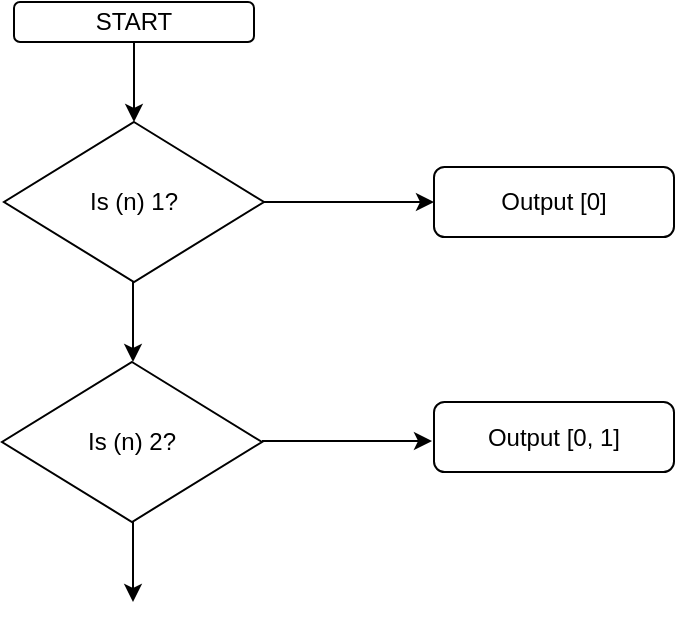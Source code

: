 <mxfile version="20.0.4" type="github">
  <diagram id="A4x4So6n8ypUI23LAxUZ" name="Page-1">
    <mxGraphModel dx="946" dy="551" grid="1" gridSize="5" guides="1" tooltips="1" connect="1" arrows="1" fold="1" page="1" pageScale="1" pageWidth="850" pageHeight="1100" math="0" shadow="0">
      <root>
        <mxCell id="0" />
        <mxCell id="1" parent="0" />
        <mxCell id="GXjRIO4qudoPdrXyxK8p-1" value="START" style="rounded=1;whiteSpace=wrap;html=1;" vertex="1" parent="1">
          <mxGeometry x="200" y="60" width="120" height="20" as="geometry" />
        </mxCell>
        <mxCell id="GXjRIO4qudoPdrXyxK8p-2" value="" style="endArrow=classic;html=1;rounded=0;exitX=0.5;exitY=1;exitDx=0;exitDy=0;" edge="1" parent="1" source="GXjRIO4qudoPdrXyxK8p-1">
          <mxGeometry width="50" height="50" relative="1" as="geometry">
            <mxPoint x="400" y="315" as="sourcePoint" />
            <mxPoint x="260" y="120" as="targetPoint" />
          </mxGeometry>
        </mxCell>
        <mxCell id="GXjRIO4qudoPdrXyxK8p-3" value="Is (n) 1?" style="rhombus;whiteSpace=wrap;html=1;" vertex="1" parent="1">
          <mxGeometry x="195" y="120" width="130" height="80" as="geometry" />
        </mxCell>
        <mxCell id="GXjRIO4qudoPdrXyxK8p-4" value="" style="endArrow=classic;html=1;rounded=0;exitX=0.5;exitY=1;exitDx=0;exitDy=0;" edge="1" parent="1">
          <mxGeometry width="50" height="50" relative="1" as="geometry">
            <mxPoint x="259.5" y="200" as="sourcePoint" />
            <mxPoint x="259.5" y="240" as="targetPoint" />
          </mxGeometry>
        </mxCell>
        <mxCell id="GXjRIO4qudoPdrXyxK8p-5" value="Is (n) 2?" style="rhombus;whiteSpace=wrap;html=1;" vertex="1" parent="1">
          <mxGeometry x="194" y="240" width="130" height="80" as="geometry" />
        </mxCell>
        <mxCell id="GXjRIO4qudoPdrXyxK8p-6" value="" style="endArrow=classic;html=1;rounded=0;exitX=0.5;exitY=1;exitDx=0;exitDy=0;" edge="1" parent="1">
          <mxGeometry width="50" height="50" relative="1" as="geometry">
            <mxPoint x="259.5" y="320" as="sourcePoint" />
            <mxPoint x="259.5" y="360" as="targetPoint" />
          </mxGeometry>
        </mxCell>
        <mxCell id="GXjRIO4qudoPdrXyxK8p-7" value="" style="endArrow=classic;html=1;rounded=0;exitX=0.5;exitY=1;exitDx=0;exitDy=0;" edge="1" parent="1">
          <mxGeometry width="50" height="50" relative="1" as="geometry">
            <mxPoint x="325" y="160" as="sourcePoint" />
            <mxPoint x="410" y="160" as="targetPoint" />
          </mxGeometry>
        </mxCell>
        <mxCell id="GXjRIO4qudoPdrXyxK8p-8" value="" style="endArrow=classic;html=1;rounded=0;exitX=0.5;exitY=1;exitDx=0;exitDy=0;" edge="1" parent="1">
          <mxGeometry width="50" height="50" relative="1" as="geometry">
            <mxPoint x="324" y="279.5" as="sourcePoint" />
            <mxPoint x="409" y="279.5" as="targetPoint" />
          </mxGeometry>
        </mxCell>
        <mxCell id="GXjRIO4qudoPdrXyxK8p-9" value="Output [0]" style="rounded=1;whiteSpace=wrap;html=1;" vertex="1" parent="1">
          <mxGeometry x="410" y="142.5" width="120" height="35" as="geometry" />
        </mxCell>
        <mxCell id="GXjRIO4qudoPdrXyxK8p-10" value="Output [0, 1]" style="rounded=1;whiteSpace=wrap;html=1;" vertex="1" parent="1">
          <mxGeometry x="410" y="260" width="120" height="35" as="geometry" />
        </mxCell>
      </root>
    </mxGraphModel>
  </diagram>
</mxfile>
